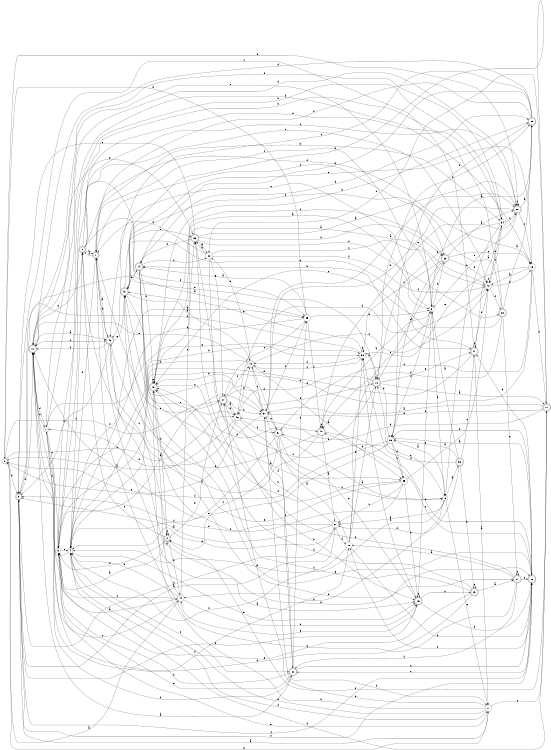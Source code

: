 digraph n38_5 {
__start0 [label="" shape="none"];

rankdir=LR;
size="8,5";

s0 [style="filled", color="black", fillcolor="white" shape="circle", label="0"];
s1 [style="rounded,filled", color="black", fillcolor="white" shape="doublecircle", label="1"];
s2 [style="rounded,filled", color="black", fillcolor="white" shape="doublecircle", label="2"];
s3 [style="filled", color="black", fillcolor="white" shape="circle", label="3"];
s4 [style="filled", color="black", fillcolor="white" shape="circle", label="4"];
s5 [style="rounded,filled", color="black", fillcolor="white" shape="doublecircle", label="5"];
s6 [style="filled", color="black", fillcolor="white" shape="circle", label="6"];
s7 [style="filled", color="black", fillcolor="white" shape="circle", label="7"];
s8 [style="rounded,filled", color="black", fillcolor="white" shape="doublecircle", label="8"];
s9 [style="filled", color="black", fillcolor="white" shape="circle", label="9"];
s10 [style="rounded,filled", color="black", fillcolor="white" shape="doublecircle", label="10"];
s11 [style="rounded,filled", color="black", fillcolor="white" shape="doublecircle", label="11"];
s12 [style="filled", color="black", fillcolor="white" shape="circle", label="12"];
s13 [style="rounded,filled", color="black", fillcolor="white" shape="doublecircle", label="13"];
s14 [style="rounded,filled", color="black", fillcolor="white" shape="doublecircle", label="14"];
s15 [style="rounded,filled", color="black", fillcolor="white" shape="doublecircle", label="15"];
s16 [style="filled", color="black", fillcolor="white" shape="circle", label="16"];
s17 [style="filled", color="black", fillcolor="white" shape="circle", label="17"];
s18 [style="rounded,filled", color="black", fillcolor="white" shape="doublecircle", label="18"];
s19 [style="rounded,filled", color="black", fillcolor="white" shape="doublecircle", label="19"];
s20 [style="rounded,filled", color="black", fillcolor="white" shape="doublecircle", label="20"];
s21 [style="rounded,filled", color="black", fillcolor="white" shape="doublecircle", label="21"];
s22 [style="rounded,filled", color="black", fillcolor="white" shape="doublecircle", label="22"];
s23 [style="rounded,filled", color="black", fillcolor="white" shape="doublecircle", label="23"];
s24 [style="rounded,filled", color="black", fillcolor="white" shape="doublecircle", label="24"];
s25 [style="filled", color="black", fillcolor="white" shape="circle", label="25"];
s26 [style="filled", color="black", fillcolor="white" shape="circle", label="26"];
s27 [style="filled", color="black", fillcolor="white" shape="circle", label="27"];
s28 [style="filled", color="black", fillcolor="white" shape="circle", label="28"];
s29 [style="rounded,filled", color="black", fillcolor="white" shape="doublecircle", label="29"];
s30 [style="rounded,filled", color="black", fillcolor="white" shape="doublecircle", label="30"];
s31 [style="rounded,filled", color="black", fillcolor="white" shape="doublecircle", label="31"];
s32 [style="filled", color="black", fillcolor="white" shape="circle", label="32"];
s33 [style="rounded,filled", color="black", fillcolor="white" shape="doublecircle", label="33"];
s34 [style="filled", color="black", fillcolor="white" shape="circle", label="34"];
s35 [style="filled", color="black", fillcolor="white" shape="circle", label="35"];
s36 [style="rounded,filled", color="black", fillcolor="white" shape="doublecircle", label="36"];
s37 [style="filled", color="black", fillcolor="white" shape="circle", label="37"];
s38 [style="filled", color="black", fillcolor="white" shape="circle", label="38"];
s39 [style="rounded,filled", color="black", fillcolor="white" shape="doublecircle", label="39"];
s40 [style="filled", color="black", fillcolor="white" shape="circle", label="40"];
s41 [style="rounded,filled", color="black", fillcolor="white" shape="doublecircle", label="41"];
s42 [style="rounded,filled", color="black", fillcolor="white" shape="doublecircle", label="42"];
s43 [style="rounded,filled", color="black", fillcolor="white" shape="doublecircle", label="43"];
s44 [style="filled", color="black", fillcolor="white" shape="circle", label="44"];
s45 [style="rounded,filled", color="black", fillcolor="white" shape="doublecircle", label="45"];
s46 [style="filled", color="black", fillcolor="white" shape="circle", label="46"];
s0 -> s44 [label="a"];
s0 -> s5 [label="b"];
s0 -> s46 [label="c"];
s0 -> s17 [label="d"];
s0 -> s20 [label="e"];
s0 -> s24 [label="f"];
s1 -> s15 [label="a"];
s1 -> s34 [label="b"];
s1 -> s9 [label="c"];
s1 -> s43 [label="d"];
s1 -> s4 [label="e"];
s1 -> s8 [label="f"];
s2 -> s3 [label="a"];
s2 -> s44 [label="b"];
s2 -> s8 [label="c"];
s2 -> s2 [label="d"];
s2 -> s24 [label="e"];
s2 -> s3 [label="f"];
s3 -> s37 [label="a"];
s3 -> s34 [label="b"];
s3 -> s4 [label="c"];
s3 -> s38 [label="d"];
s3 -> s17 [label="e"];
s3 -> s25 [label="f"];
s4 -> s25 [label="a"];
s4 -> s10 [label="b"];
s4 -> s30 [label="c"];
s4 -> s11 [label="d"];
s4 -> s15 [label="e"];
s4 -> s8 [label="f"];
s5 -> s27 [label="a"];
s5 -> s15 [label="b"];
s5 -> s22 [label="c"];
s5 -> s10 [label="d"];
s5 -> s18 [label="e"];
s5 -> s22 [label="f"];
s6 -> s36 [label="a"];
s6 -> s4 [label="b"];
s6 -> s18 [label="c"];
s6 -> s44 [label="d"];
s6 -> s17 [label="e"];
s6 -> s27 [label="f"];
s7 -> s44 [label="a"];
s7 -> s16 [label="b"];
s7 -> s3 [label="c"];
s7 -> s10 [label="d"];
s7 -> s38 [label="e"];
s7 -> s28 [label="f"];
s8 -> s25 [label="a"];
s8 -> s1 [label="b"];
s8 -> s20 [label="c"];
s8 -> s34 [label="d"];
s8 -> s12 [label="e"];
s8 -> s16 [label="f"];
s9 -> s6 [label="a"];
s9 -> s45 [label="b"];
s9 -> s43 [label="c"];
s9 -> s29 [label="d"];
s9 -> s10 [label="e"];
s9 -> s26 [label="f"];
s10 -> s43 [label="a"];
s10 -> s7 [label="b"];
s10 -> s43 [label="c"];
s10 -> s8 [label="d"];
s10 -> s33 [label="e"];
s10 -> s30 [label="f"];
s11 -> s37 [label="a"];
s11 -> s42 [label="b"];
s11 -> s32 [label="c"];
s11 -> s46 [label="d"];
s11 -> s37 [label="e"];
s11 -> s2 [label="f"];
s12 -> s19 [label="a"];
s12 -> s46 [label="b"];
s12 -> s12 [label="c"];
s12 -> s16 [label="d"];
s12 -> s34 [label="e"];
s12 -> s23 [label="f"];
s13 -> s21 [label="a"];
s13 -> s7 [label="b"];
s13 -> s13 [label="c"];
s13 -> s19 [label="d"];
s13 -> s3 [label="e"];
s13 -> s19 [label="f"];
s14 -> s35 [label="a"];
s14 -> s21 [label="b"];
s14 -> s32 [label="c"];
s14 -> s39 [label="d"];
s14 -> s22 [label="e"];
s14 -> s19 [label="f"];
s15 -> s38 [label="a"];
s15 -> s13 [label="b"];
s15 -> s15 [label="c"];
s15 -> s22 [label="d"];
s15 -> s44 [label="e"];
s15 -> s9 [label="f"];
s16 -> s12 [label="a"];
s16 -> s4 [label="b"];
s16 -> s42 [label="c"];
s16 -> s11 [label="d"];
s16 -> s38 [label="e"];
s16 -> s31 [label="f"];
s17 -> s5 [label="a"];
s17 -> s19 [label="b"];
s17 -> s11 [label="c"];
s17 -> s24 [label="d"];
s17 -> s4 [label="e"];
s17 -> s4 [label="f"];
s18 -> s11 [label="a"];
s18 -> s31 [label="b"];
s18 -> s39 [label="c"];
s18 -> s26 [label="d"];
s18 -> s41 [label="e"];
s18 -> s46 [label="f"];
s19 -> s9 [label="a"];
s19 -> s39 [label="b"];
s19 -> s29 [label="c"];
s19 -> s2 [label="d"];
s19 -> s19 [label="e"];
s19 -> s45 [label="f"];
s20 -> s39 [label="a"];
s20 -> s37 [label="b"];
s20 -> s16 [label="c"];
s20 -> s7 [label="d"];
s20 -> s9 [label="e"];
s20 -> s20 [label="f"];
s21 -> s28 [label="a"];
s21 -> s33 [label="b"];
s21 -> s21 [label="c"];
s21 -> s22 [label="d"];
s21 -> s1 [label="e"];
s21 -> s30 [label="f"];
s22 -> s26 [label="a"];
s22 -> s26 [label="b"];
s22 -> s30 [label="c"];
s22 -> s41 [label="d"];
s22 -> s45 [label="e"];
s22 -> s28 [label="f"];
s23 -> s39 [label="a"];
s23 -> s3 [label="b"];
s23 -> s19 [label="c"];
s23 -> s45 [label="d"];
s23 -> s21 [label="e"];
s23 -> s1 [label="f"];
s24 -> s46 [label="a"];
s24 -> s37 [label="b"];
s24 -> s40 [label="c"];
s24 -> s46 [label="d"];
s24 -> s1 [label="e"];
s24 -> s18 [label="f"];
s25 -> s14 [label="a"];
s25 -> s0 [label="b"];
s25 -> s24 [label="c"];
s25 -> s4 [label="d"];
s25 -> s9 [label="e"];
s25 -> s45 [label="f"];
s26 -> s6 [label="a"];
s26 -> s35 [label="b"];
s26 -> s33 [label="c"];
s26 -> s35 [label="d"];
s26 -> s10 [label="e"];
s26 -> s0 [label="f"];
s27 -> s5 [label="a"];
s27 -> s24 [label="b"];
s27 -> s42 [label="c"];
s27 -> s28 [label="d"];
s27 -> s4 [label="e"];
s27 -> s5 [label="f"];
s28 -> s37 [label="a"];
s28 -> s22 [label="b"];
s28 -> s9 [label="c"];
s28 -> s18 [label="d"];
s28 -> s38 [label="e"];
s28 -> s4 [label="f"];
s29 -> s20 [label="a"];
s29 -> s12 [label="b"];
s29 -> s38 [label="c"];
s29 -> s18 [label="d"];
s29 -> s16 [label="e"];
s29 -> s26 [label="f"];
s30 -> s10 [label="a"];
s30 -> s3 [label="b"];
s30 -> s22 [label="c"];
s30 -> s25 [label="d"];
s30 -> s3 [label="e"];
s30 -> s37 [label="f"];
s31 -> s6 [label="a"];
s31 -> s30 [label="b"];
s31 -> s2 [label="c"];
s31 -> s40 [label="d"];
s31 -> s15 [label="e"];
s31 -> s4 [label="f"];
s32 -> s33 [label="a"];
s32 -> s15 [label="b"];
s32 -> s12 [label="c"];
s32 -> s1 [label="d"];
s32 -> s24 [label="e"];
s32 -> s12 [label="f"];
s33 -> s20 [label="a"];
s33 -> s29 [label="b"];
s33 -> s5 [label="c"];
s33 -> s14 [label="d"];
s33 -> s32 [label="e"];
s33 -> s23 [label="f"];
s34 -> s41 [label="a"];
s34 -> s12 [label="b"];
s34 -> s20 [label="c"];
s34 -> s6 [label="d"];
s34 -> s10 [label="e"];
s34 -> s18 [label="f"];
s35 -> s12 [label="a"];
s35 -> s15 [label="b"];
s35 -> s27 [label="c"];
s35 -> s5 [label="d"];
s35 -> s42 [label="e"];
s35 -> s19 [label="f"];
s36 -> s9 [label="a"];
s36 -> s13 [label="b"];
s36 -> s41 [label="c"];
s36 -> s27 [label="d"];
s36 -> s26 [label="e"];
s36 -> s38 [label="f"];
s37 -> s20 [label="a"];
s37 -> s19 [label="b"];
s37 -> s31 [label="c"];
s37 -> s25 [label="d"];
s37 -> s0 [label="e"];
s37 -> s17 [label="f"];
s38 -> s18 [label="a"];
s38 -> s5 [label="b"];
s38 -> s40 [label="c"];
s38 -> s38 [label="d"];
s38 -> s42 [label="e"];
s38 -> s40 [label="f"];
s39 -> s9 [label="a"];
s39 -> s14 [label="b"];
s39 -> s43 [label="c"];
s39 -> s10 [label="d"];
s39 -> s26 [label="e"];
s39 -> s1 [label="f"];
s40 -> s35 [label="a"];
s40 -> s32 [label="b"];
s40 -> s37 [label="c"];
s40 -> s4 [label="d"];
s40 -> s10 [label="e"];
s40 -> s12 [label="f"];
s41 -> s17 [label="a"];
s41 -> s14 [label="b"];
s41 -> s5 [label="c"];
s41 -> s3 [label="d"];
s41 -> s12 [label="e"];
s41 -> s41 [label="f"];
s42 -> s40 [label="a"];
s42 -> s41 [label="b"];
s42 -> s37 [label="c"];
s42 -> s14 [label="d"];
s42 -> s33 [label="e"];
s42 -> s29 [label="f"];
s43 -> s1 [label="a"];
s43 -> s22 [label="b"];
s43 -> s2 [label="c"];
s43 -> s5 [label="d"];
s43 -> s42 [label="e"];
s43 -> s10 [label="f"];
s44 -> s19 [label="a"];
s44 -> s4 [label="b"];
s44 -> s10 [label="c"];
s44 -> s15 [label="d"];
s44 -> s33 [label="e"];
s44 -> s3 [label="f"];
s45 -> s27 [label="a"];
s45 -> s22 [label="b"];
s45 -> s45 [label="c"];
s45 -> s8 [label="d"];
s45 -> s20 [label="e"];
s45 -> s43 [label="f"];
s46 -> s0 [label="a"];
s46 -> s40 [label="b"];
s46 -> s6 [label="c"];
s46 -> s7 [label="d"];
s46 -> s42 [label="e"];
s46 -> s31 [label="f"];

}